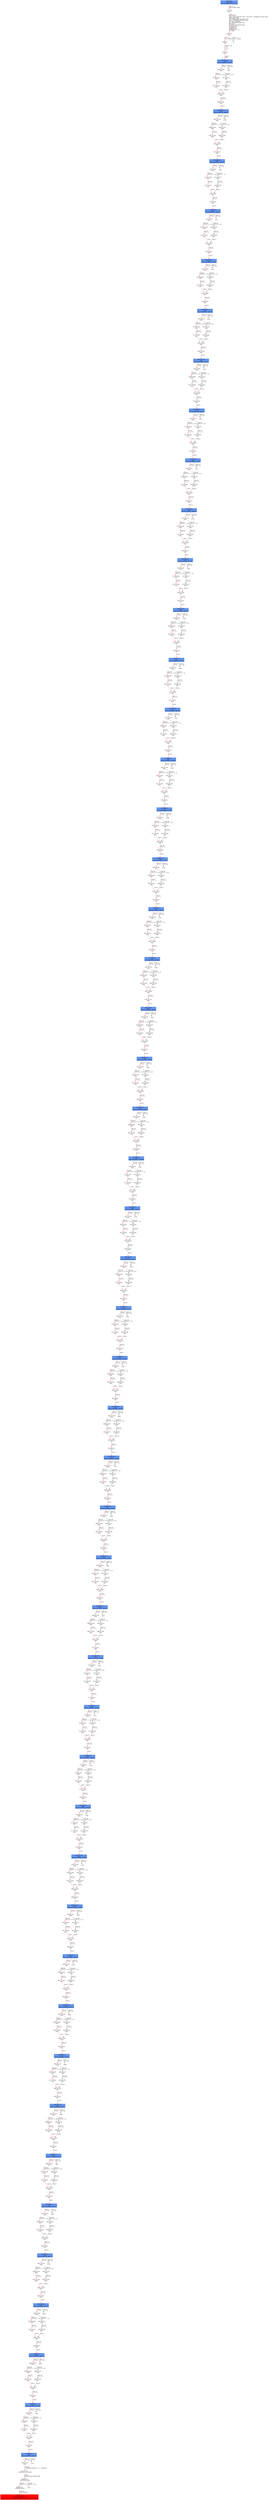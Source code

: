 digraph ARG {
node [style="filled" shape="box" color="white"]
0 [fillcolor="cornflowerblue" label="0 @ N20\nmain entry\nAbstractionState: ABS0: true\n" id="0"]
17 [label="17 @ N44\nmain\n" id="17"]
18 [label="18 @ N26\nmain\n" id="18"]
19 [label="19 @ N27\nmain\n" id="19"]
22 [label="22 @ N32\nmain\n" id="22"]
6064 [fillcolor="cornflowerblue" label="6064 @ N33\nmain\nAbstractionState: ABS625\n" id="6064"]
6065 [label="6065 @ N34\nmain\n" id="6065"]
6076 [label="6076 @ N38\nmain\n" id="6076"]
6077 [label="6077 @ N40\nmain\n" id="6077"]
6081 [label="6081 @ N36\nmain\n" id="6081"]
6082 [label="6082 @ N41\nmain\n" id="6082"]
6084 [fillcolor="cornflowerblue" label="6084 @ N33\nmain\nAbstractionState: ABS627\n" id="6084"]
6085 [label="6085 @ N34\nmain\n" id="6085"]
6096 [label="6096 @ N38\nmain\n" id="6096"]
6097 [label="6097 @ N40\nmain\n" id="6097"]
6101 [label="6101 @ N36\nmain\n" id="6101"]
6102 [label="6102 @ N41\nmain\n" id="6102"]
6104 [fillcolor="cornflowerblue" label="6104 @ N33\nmain\nAbstractionState: ABS629\n" id="6104"]
6105 [label="6105 @ N34\nmain\n" id="6105"]
6116 [label="6116 @ N38\nmain\n" id="6116"]
6117 [label="6117 @ N40\nmain\n" id="6117"]
6121 [label="6121 @ N36\nmain\n" id="6121"]
6122 [label="6122 @ N41\nmain\n" id="6122"]
6124 [fillcolor="cornflowerblue" label="6124 @ N33\nmain\nAbstractionState: ABS631\n" id="6124"]
6125 [label="6125 @ N34\nmain\n" id="6125"]
6136 [label="6136 @ N38\nmain\n" id="6136"]
6137 [label="6137 @ N40\nmain\n" id="6137"]
6141 [label="6141 @ N36\nmain\n" id="6141"]
6142 [label="6142 @ N41\nmain\n" id="6142"]
6144 [fillcolor="cornflowerblue" label="6144 @ N33\nmain\nAbstractionState: ABS633\n" id="6144"]
6145 [label="6145 @ N34\nmain\n" id="6145"]
6156 [label="6156 @ N38\nmain\n" id="6156"]
6157 [label="6157 @ N40\nmain\n" id="6157"]
6161 [label="6161 @ N36\nmain\n" id="6161"]
6162 [label="6162 @ N41\nmain\n" id="6162"]
6164 [fillcolor="cornflowerblue" label="6164 @ N33\nmain\nAbstractionState: ABS635\n" id="6164"]
6165 [label="6165 @ N34\nmain\n" id="6165"]
6176 [label="6176 @ N38\nmain\n" id="6176"]
6177 [label="6177 @ N40\nmain\n" id="6177"]
6181 [label="6181 @ N36\nmain\n" id="6181"]
6182 [label="6182 @ N41\nmain\n" id="6182"]
6184 [fillcolor="cornflowerblue" label="6184 @ N33\nmain\nAbstractionState: ABS637\n" id="6184"]
6185 [label="6185 @ N34\nmain\n" id="6185"]
6196 [label="6196 @ N38\nmain\n" id="6196"]
6197 [label="6197 @ N40\nmain\n" id="6197"]
6201 [label="6201 @ N36\nmain\n" id="6201"]
6202 [label="6202 @ N41\nmain\n" id="6202"]
6204 [fillcolor="cornflowerblue" label="6204 @ N33\nmain\nAbstractionState: ABS639\n" id="6204"]
6205 [label="6205 @ N34\nmain\n" id="6205"]
6216 [label="6216 @ N38\nmain\n" id="6216"]
6217 [label="6217 @ N40\nmain\n" id="6217"]
6221 [label="6221 @ N36\nmain\n" id="6221"]
6222 [label="6222 @ N41\nmain\n" id="6222"]
6224 [fillcolor="cornflowerblue" label="6224 @ N33\nmain\nAbstractionState: ABS641\n" id="6224"]
6225 [label="6225 @ N34\nmain\n" id="6225"]
6236 [label="6236 @ N38\nmain\n" id="6236"]
6237 [label="6237 @ N40\nmain\n" id="6237"]
6241 [label="6241 @ N36\nmain\n" id="6241"]
6242 [label="6242 @ N41\nmain\n" id="6242"]
6244 [fillcolor="cornflowerblue" label="6244 @ N33\nmain\nAbstractionState: ABS643\n" id="6244"]
6245 [label="6245 @ N34\nmain\n" id="6245"]
6256 [label="6256 @ N38\nmain\n" id="6256"]
6257 [label="6257 @ N40\nmain\n" id="6257"]
6261 [label="6261 @ N36\nmain\n" id="6261"]
6262 [label="6262 @ N41\nmain\n" id="6262"]
6264 [fillcolor="cornflowerblue" label="6264 @ N33\nmain\nAbstractionState: ABS645\n" id="6264"]
6265 [label="6265 @ N34\nmain\n" id="6265"]
6276 [label="6276 @ N38\nmain\n" id="6276"]
6277 [label="6277 @ N40\nmain\n" id="6277"]
6281 [label="6281 @ N36\nmain\n" id="6281"]
6282 [label="6282 @ N41\nmain\n" id="6282"]
6284 [fillcolor="cornflowerblue" label="6284 @ N33\nmain\nAbstractionState: ABS647\n" id="6284"]
6285 [label="6285 @ N34\nmain\n" id="6285"]
6296 [label="6296 @ N38\nmain\n" id="6296"]
6297 [label="6297 @ N40\nmain\n" id="6297"]
6301 [label="6301 @ N36\nmain\n" id="6301"]
6302 [label="6302 @ N41\nmain\n" id="6302"]
6304 [fillcolor="cornflowerblue" label="6304 @ N33\nmain\nAbstractionState: ABS649\n" id="6304"]
6305 [label="6305 @ N34\nmain\n" id="6305"]
6316 [label="6316 @ N38\nmain\n" id="6316"]
6317 [label="6317 @ N40\nmain\n" id="6317"]
6321 [label="6321 @ N36\nmain\n" id="6321"]
6322 [label="6322 @ N41\nmain\n" id="6322"]
6324 [fillcolor="cornflowerblue" label="6324 @ N33\nmain\nAbstractionState: ABS651\n" id="6324"]
6325 [label="6325 @ N34\nmain\n" id="6325"]
6336 [label="6336 @ N38\nmain\n" id="6336"]
6337 [label="6337 @ N40\nmain\n" id="6337"]
6341 [label="6341 @ N36\nmain\n" id="6341"]
6342 [label="6342 @ N41\nmain\n" id="6342"]
6344 [fillcolor="cornflowerblue" label="6344 @ N33\nmain\nAbstractionState: ABS653\n" id="6344"]
6345 [label="6345 @ N34\nmain\n" id="6345"]
6356 [label="6356 @ N38\nmain\n" id="6356"]
6357 [label="6357 @ N40\nmain\n" id="6357"]
6361 [label="6361 @ N36\nmain\n" id="6361"]
6362 [label="6362 @ N41\nmain\n" id="6362"]
6364 [fillcolor="cornflowerblue" label="6364 @ N33\nmain\nAbstractionState: ABS655\n" id="6364"]
6365 [label="6365 @ N34\nmain\n" id="6365"]
6376 [label="6376 @ N38\nmain\n" id="6376"]
6377 [label="6377 @ N40\nmain\n" id="6377"]
6381 [label="6381 @ N36\nmain\n" id="6381"]
6382 [label="6382 @ N41\nmain\n" id="6382"]
6384 [fillcolor="cornflowerblue" label="6384 @ N33\nmain\nAbstractionState: ABS657\n" id="6384"]
6385 [label="6385 @ N34\nmain\n" id="6385"]
6396 [label="6396 @ N38\nmain\n" id="6396"]
6397 [label="6397 @ N40\nmain\n" id="6397"]
6401 [label="6401 @ N36\nmain\n" id="6401"]
6402 [label="6402 @ N41\nmain\n" id="6402"]
6404 [fillcolor="cornflowerblue" label="6404 @ N33\nmain\nAbstractionState: ABS659\n" id="6404"]
6405 [label="6405 @ N34\nmain\n" id="6405"]
6416 [label="6416 @ N38\nmain\n" id="6416"]
6417 [label="6417 @ N40\nmain\n" id="6417"]
6421 [label="6421 @ N36\nmain\n" id="6421"]
6422 [label="6422 @ N41\nmain\n" id="6422"]
6424 [fillcolor="cornflowerblue" label="6424 @ N33\nmain\nAbstractionState: ABS661\n" id="6424"]
6425 [label="6425 @ N34\nmain\n" id="6425"]
6436 [label="6436 @ N38\nmain\n" id="6436"]
6437 [label="6437 @ N40\nmain\n" id="6437"]
6441 [label="6441 @ N36\nmain\n" id="6441"]
6442 [label="6442 @ N41\nmain\n" id="6442"]
6444 [fillcolor="cornflowerblue" label="6444 @ N33\nmain\nAbstractionState: ABS663\n" id="6444"]
6445 [label="6445 @ N34\nmain\n" id="6445"]
6456 [label="6456 @ N38\nmain\n" id="6456"]
6457 [label="6457 @ N40\nmain\n" id="6457"]
6461 [label="6461 @ N36\nmain\n" id="6461"]
6462 [label="6462 @ N41\nmain\n" id="6462"]
6464 [fillcolor="cornflowerblue" label="6464 @ N33\nmain\nAbstractionState: ABS665\n" id="6464"]
6465 [label="6465 @ N34\nmain\n" id="6465"]
6476 [label="6476 @ N38\nmain\n" id="6476"]
6477 [label="6477 @ N40\nmain\n" id="6477"]
6481 [label="6481 @ N36\nmain\n" id="6481"]
6482 [label="6482 @ N41\nmain\n" id="6482"]
6484 [fillcolor="cornflowerblue" label="6484 @ N33\nmain\nAbstractionState: ABS667\n" id="6484"]
6485 [label="6485 @ N34\nmain\n" id="6485"]
6496 [label="6496 @ N38\nmain\n" id="6496"]
6497 [label="6497 @ N40\nmain\n" id="6497"]
6501 [label="6501 @ N36\nmain\n" id="6501"]
6502 [label="6502 @ N41\nmain\n" id="6502"]
6504 [fillcolor="cornflowerblue" label="6504 @ N33\nmain\nAbstractionState: ABS669\n" id="6504"]
6505 [label="6505 @ N34\nmain\n" id="6505"]
6516 [label="6516 @ N38\nmain\n" id="6516"]
6517 [label="6517 @ N40\nmain\n" id="6517"]
6521 [label="6521 @ N36\nmain\n" id="6521"]
6522 [label="6522 @ N41\nmain\n" id="6522"]
6524 [fillcolor="cornflowerblue" label="6524 @ N33\nmain\nAbstractionState: ABS671\n" id="6524"]
6525 [label="6525 @ N34\nmain\n" id="6525"]
6536 [label="6536 @ N38\nmain\n" id="6536"]
6537 [label="6537 @ N40\nmain\n" id="6537"]
6541 [label="6541 @ N36\nmain\n" id="6541"]
6542 [label="6542 @ N41\nmain\n" id="6542"]
6544 [fillcolor="cornflowerblue" label="6544 @ N33\nmain\nAbstractionState: ABS673\n" id="6544"]
6545 [label="6545 @ N34\nmain\n" id="6545"]
6556 [label="6556 @ N38\nmain\n" id="6556"]
6557 [label="6557 @ N40\nmain\n" id="6557"]
6561 [label="6561 @ N36\nmain\n" id="6561"]
6562 [label="6562 @ N41\nmain\n" id="6562"]
6564 [fillcolor="cornflowerblue" label="6564 @ N33\nmain\nAbstractionState: ABS675\n" id="6564"]
6565 [label="6565 @ N34\nmain\n" id="6565"]
6576 [label="6576 @ N38\nmain\n" id="6576"]
6577 [label="6577 @ N40\nmain\n" id="6577"]
6581 [label="6581 @ N36\nmain\n" id="6581"]
6582 [label="6582 @ N41\nmain\n" id="6582"]
6584 [fillcolor="cornflowerblue" label="6584 @ N33\nmain\nAbstractionState: ABS677\n" id="6584"]
6585 [label="6585 @ N34\nmain\n" id="6585"]
6596 [label="6596 @ N38\nmain\n" id="6596"]
6597 [label="6597 @ N40\nmain\n" id="6597"]
6601 [label="6601 @ N36\nmain\n" id="6601"]
6602 [label="6602 @ N41\nmain\n" id="6602"]
6604 [fillcolor="cornflowerblue" label="6604 @ N33\nmain\nAbstractionState: ABS679\n" id="6604"]
6605 [label="6605 @ N34\nmain\n" id="6605"]
6616 [label="6616 @ N38\nmain\n" id="6616"]
6617 [label="6617 @ N40\nmain\n" id="6617"]
6621 [label="6621 @ N36\nmain\n" id="6621"]
6622 [label="6622 @ N41\nmain\n" id="6622"]
6624 [fillcolor="cornflowerblue" label="6624 @ N33\nmain\nAbstractionState: ABS681\n" id="6624"]
6625 [label="6625 @ N34\nmain\n" id="6625"]
6636 [label="6636 @ N38\nmain\n" id="6636"]
6637 [label="6637 @ N40\nmain\n" id="6637"]
6641 [label="6641 @ N36\nmain\n" id="6641"]
6642 [label="6642 @ N41\nmain\n" id="6642"]
6644 [fillcolor="cornflowerblue" label="6644 @ N33\nmain\nAbstractionState: ABS683\n" id="6644"]
6645 [label="6645 @ N34\nmain\n" id="6645"]
6656 [label="6656 @ N38\nmain\n" id="6656"]
6657 [label="6657 @ N40\nmain\n" id="6657"]
6661 [label="6661 @ N36\nmain\n" id="6661"]
6662 [label="6662 @ N41\nmain\n" id="6662"]
6664 [fillcolor="cornflowerblue" label="6664 @ N33\nmain\nAbstractionState: ABS685\n" id="6664"]
6665 [label="6665 @ N34\nmain\n" id="6665"]
6676 [label="6676 @ N38\nmain\n" id="6676"]
6677 [label="6677 @ N40\nmain\n" id="6677"]
6681 [label="6681 @ N36\nmain\n" id="6681"]
6682 [label="6682 @ N41\nmain\n" id="6682"]
6684 [fillcolor="cornflowerblue" label="6684 @ N33\nmain\nAbstractionState: ABS687\n" id="6684"]
6685 [label="6685 @ N34\nmain\n" id="6685"]
6696 [label="6696 @ N38\nmain\n" id="6696"]
6697 [label="6697 @ N40\nmain\n" id="6697"]
6701 [label="6701 @ N36\nmain\n" id="6701"]
6702 [label="6702 @ N41\nmain\n" id="6702"]
6704 [fillcolor="cornflowerblue" label="6704 @ N33\nmain\nAbstractionState: ABS689\n" id="6704"]
6705 [label="6705 @ N34\nmain\n" id="6705"]
6716 [label="6716 @ N38\nmain\n" id="6716"]
6717 [label="6717 @ N40\nmain\n" id="6717"]
6721 [label="6721 @ N36\nmain\n" id="6721"]
6722 [label="6722 @ N41\nmain\n" id="6722"]
6724 [fillcolor="cornflowerblue" label="6724 @ N33\nmain\nAbstractionState: ABS691\n" id="6724"]
6725 [label="6725 @ N34\nmain\n" id="6725"]
6736 [label="6736 @ N38\nmain\n" id="6736"]
6737 [label="6737 @ N40\nmain\n" id="6737"]
6741 [label="6741 @ N36\nmain\n" id="6741"]
6742 [label="6742 @ N41\nmain\n" id="6742"]
6744 [fillcolor="cornflowerblue" label="6744 @ N33\nmain\nAbstractionState: ABS693\n" id="6744"]
6745 [label="6745 @ N34\nmain\n" id="6745"]
6756 [label="6756 @ N38\nmain\n" id="6756"]
6757 [label="6757 @ N40\nmain\n" id="6757"]
6761 [label="6761 @ N36\nmain\n" id="6761"]
6762 [label="6762 @ N41\nmain\n" id="6762"]
6764 [fillcolor="cornflowerblue" label="6764 @ N33\nmain\nAbstractionState: ABS695\n" id="6764"]
6765 [label="6765 @ N34\nmain\n" id="6765"]
6776 [label="6776 @ N38\nmain\n" id="6776"]
6777 [label="6777 @ N40\nmain\n" id="6777"]
6781 [label="6781 @ N36\nmain\n" id="6781"]
6782 [label="6782 @ N41\nmain\n" id="6782"]
6784 [fillcolor="cornflowerblue" label="6784 @ N33\nmain\nAbstractionState: ABS697\n" id="6784"]
6785 [label="6785 @ N34\nmain\n" id="6785"]
6796 [label="6796 @ N38\nmain\n" id="6796"]
6797 [label="6797 @ N40\nmain\n" id="6797"]
6801 [label="6801 @ N36\nmain\n" id="6801"]
6802 [label="6802 @ N41\nmain\n" id="6802"]
6804 [fillcolor="cornflowerblue" label="6804 @ N33\nmain\nAbstractionState: ABS699\n" id="6804"]
6805 [label="6805 @ N34\nmain\n" id="6805"]
6816 [label="6816 @ N38\nmain\n" id="6816"]
6817 [label="6817 @ N40\nmain\n" id="6817"]
6821 [label="6821 @ N36\nmain\n" id="6821"]
6822 [label="6822 @ N41\nmain\n" id="6822"]
6824 [fillcolor="cornflowerblue" label="6824 @ N33\nmain\nAbstractionState: ABS701\n" id="6824"]
6825 [label="6825 @ N34\nmain\n" id="6825"]
6836 [label="6836 @ N38\nmain\n" id="6836"]
6837 [label="6837 @ N40\nmain\n" id="6837"]
6841 [label="6841 @ N36\nmain\n" id="6841"]
6842 [label="6842 @ N41\nmain\n" id="6842"]
6844 [fillcolor="cornflowerblue" label="6844 @ N33\nmain\nAbstractionState: ABS703\n" id="6844"]
6845 [label="6845 @ N34\nmain\n" id="6845"]
6856 [label="6856 @ N38\nmain\n" id="6856"]
6857 [label="6857 @ N40\nmain\n" id="6857"]
6861 [label="6861 @ N36\nmain\n" id="6861"]
6862 [label="6862 @ N41\nmain\n" id="6862"]
6864 [fillcolor="cornflowerblue" label="6864 @ N33\nmain\nAbstractionState: ABS705\n" id="6864"]
6865 [label="6865 @ N34\nmain\n" id="6865"]
6876 [label="6876 @ N38\nmain\n" id="6876"]
6877 [label="6877 @ N40\nmain\n" id="6877"]
6881 [label="6881 @ N36\nmain\n" id="6881"]
6882 [label="6882 @ N41\nmain\n" id="6882"]
6884 [fillcolor="cornflowerblue" label="6884 @ N33\nmain\nAbstractionState: ABS707\n" id="6884"]
6885 [label="6885 @ N34\nmain\n" id="6885"]
6896 [label="6896 @ N38\nmain\n" id="6896"]
6897 [label="6897 @ N40\nmain\n" id="6897"]
6901 [label="6901 @ N36\nmain\n" id="6901"]
6902 [label="6902 @ N41\nmain\n" id="6902"]
6904 [fillcolor="cornflowerblue" label="6904 @ N33\nmain\nAbstractionState: ABS709\n" id="6904"]
6905 [label="6905 @ N34\nmain\n" id="6905"]
6916 [label="6916 @ N38\nmain\n" id="6916"]
6917 [label="6917 @ N40\nmain\n" id="6917"]
6921 [label="6921 @ N36\nmain\n" id="6921"]
6922 [label="6922 @ N41\nmain\n" id="6922"]
6924 [fillcolor="cornflowerblue" label="6924 @ N33\nmain\nAbstractionState: ABS711\n" id="6924"]
6925 [label="6925 @ N34\nmain\n" id="6925"]
6936 [label="6936 @ N38\nmain\n" id="6936"]
6937 [label="6937 @ N40\nmain\n" id="6937"]
6941 [label="6941 @ N36\nmain\n" id="6941"]
6942 [label="6942 @ N41\nmain\n" id="6942"]
6944 [fillcolor="cornflowerblue" label="6944 @ N33\nmain\nAbstractionState: ABS713\n" id="6944"]
6945 [label="6945 @ N34\nmain\n" id="6945"]
6956 [label="6956 @ N38\nmain\n" id="6956"]
6957 [label="6957 @ N40\nmain\n" id="6957"]
6961 [label="6961 @ N36\nmain\n" id="6961"]
6962 [label="6962 @ N41\nmain\n" id="6962"]
6964 [fillcolor="cornflowerblue" label="6964 @ N33\nmain\nAbstractionState: ABS715\n" id="6964"]
6965 [label="6965 @ N34\nmain\n" id="6965"]
6976 [label="6976 @ N38\nmain\n" id="6976"]
6977 [label="6977 @ N40\nmain\n" id="6977"]
6981 [label="6981 @ N36\nmain\n" id="6981"]
6982 [label="6982 @ N41\nmain\n" id="6982"]
6984 [fillcolor="cornflowerblue" label="6984 @ N33\nmain\nAbstractionState: ABS717\n" id="6984"]
6985 [label="6985 @ N34\nmain\n" id="6985"]
6996 [label="6996 @ N38\nmain\n" id="6996"]
6997 [label="6997 @ N40\nmain\n" id="6997"]
7001 [label="7001 @ N36\nmain\n" id="7001"]
7002 [label="7002 @ N41\nmain\n" id="7002"]
7004 [fillcolor="cornflowerblue" label="7004 @ N33\nmain\nAbstractionState: ABS719\n" id="7004"]
7005 [label="7005 @ N34\nmain\n" id="7005"]
7016 [label="7016 @ N38\nmain\n" id="7016"]
7017 [label="7017 @ N40\nmain\n" id="7017"]
7021 [label="7021 @ N36\nmain\n" id="7021"]
7022 [label="7022 @ N41\nmain\n" id="7022"]
7024 [fillcolor="cornflowerblue" label="7024 @ N33\nmain\nAbstractionState: ABS721\n" id="7024"]
7026 [label="7026 @ N35\nmain\n" id="7026"]
7027 [label="7027 @ N11\n__VERIFIER_assert entry\n" id="7027"]
7028 [label="7028 @ N12\n__VERIFIER_assert\n" id="7028"]
7029 [label="7029 @ N14\n__VERIFIER_assert\n" id="7029"]
7032 [fillcolor="red" label="7032 @ N15\n__VERIFIER_assert\nAbstractionState: ABS722\n AutomatonState: ErrorLabelAutomaton: _predefinedState_ERROR\n" id="7032"]
7015 [label="7015 @ N37\nmain\n" id="7015"]
7019 [label="7019 @ N39\nmain\n" id="7019"]
6995 [label="6995 @ N37\nmain\n" id="6995"]
6999 [label="6999 @ N39\nmain\n" id="6999"]
6975 [label="6975 @ N37\nmain\n" id="6975"]
6979 [label="6979 @ N39\nmain\n" id="6979"]
6955 [label="6955 @ N37\nmain\n" id="6955"]
6959 [label="6959 @ N39\nmain\n" id="6959"]
6935 [label="6935 @ N37\nmain\n" id="6935"]
6939 [label="6939 @ N39\nmain\n" id="6939"]
6915 [label="6915 @ N37\nmain\n" id="6915"]
6919 [label="6919 @ N39\nmain\n" id="6919"]
6895 [label="6895 @ N37\nmain\n" id="6895"]
6899 [label="6899 @ N39\nmain\n" id="6899"]
6875 [label="6875 @ N37\nmain\n" id="6875"]
6879 [label="6879 @ N39\nmain\n" id="6879"]
6855 [label="6855 @ N37\nmain\n" id="6855"]
6859 [label="6859 @ N39\nmain\n" id="6859"]
6835 [label="6835 @ N37\nmain\n" id="6835"]
6839 [label="6839 @ N39\nmain\n" id="6839"]
6815 [label="6815 @ N37\nmain\n" id="6815"]
6819 [label="6819 @ N39\nmain\n" id="6819"]
6795 [label="6795 @ N37\nmain\n" id="6795"]
6799 [label="6799 @ N39\nmain\n" id="6799"]
6775 [label="6775 @ N37\nmain\n" id="6775"]
6779 [label="6779 @ N39\nmain\n" id="6779"]
6755 [label="6755 @ N37\nmain\n" id="6755"]
6759 [label="6759 @ N39\nmain\n" id="6759"]
6735 [label="6735 @ N37\nmain\n" id="6735"]
6739 [label="6739 @ N39\nmain\n" id="6739"]
6715 [label="6715 @ N37\nmain\n" id="6715"]
6719 [label="6719 @ N39\nmain\n" id="6719"]
6695 [label="6695 @ N37\nmain\n" id="6695"]
6699 [label="6699 @ N39\nmain\n" id="6699"]
6675 [label="6675 @ N37\nmain\n" id="6675"]
6679 [label="6679 @ N39\nmain\n" id="6679"]
6655 [label="6655 @ N37\nmain\n" id="6655"]
6659 [label="6659 @ N39\nmain\n" id="6659"]
6635 [label="6635 @ N37\nmain\n" id="6635"]
6639 [label="6639 @ N39\nmain\n" id="6639"]
6615 [label="6615 @ N37\nmain\n" id="6615"]
6619 [label="6619 @ N39\nmain\n" id="6619"]
6595 [label="6595 @ N37\nmain\n" id="6595"]
6599 [label="6599 @ N39\nmain\n" id="6599"]
6575 [label="6575 @ N37\nmain\n" id="6575"]
6579 [label="6579 @ N39\nmain\n" id="6579"]
6555 [label="6555 @ N37\nmain\n" id="6555"]
6559 [label="6559 @ N39\nmain\n" id="6559"]
6535 [label="6535 @ N37\nmain\n" id="6535"]
6539 [label="6539 @ N39\nmain\n" id="6539"]
6515 [label="6515 @ N37\nmain\n" id="6515"]
6519 [label="6519 @ N39\nmain\n" id="6519"]
6495 [label="6495 @ N37\nmain\n" id="6495"]
6499 [label="6499 @ N39\nmain\n" id="6499"]
6475 [label="6475 @ N37\nmain\n" id="6475"]
6479 [label="6479 @ N39\nmain\n" id="6479"]
6455 [label="6455 @ N37\nmain\n" id="6455"]
6459 [label="6459 @ N39\nmain\n" id="6459"]
6435 [label="6435 @ N37\nmain\n" id="6435"]
6439 [label="6439 @ N39\nmain\n" id="6439"]
6415 [label="6415 @ N37\nmain\n" id="6415"]
6419 [label="6419 @ N39\nmain\n" id="6419"]
6395 [label="6395 @ N37\nmain\n" id="6395"]
6399 [label="6399 @ N39\nmain\n" id="6399"]
6375 [label="6375 @ N37\nmain\n" id="6375"]
6379 [label="6379 @ N39\nmain\n" id="6379"]
6355 [label="6355 @ N37\nmain\n" id="6355"]
6359 [label="6359 @ N39\nmain\n" id="6359"]
6335 [label="6335 @ N37\nmain\n" id="6335"]
6339 [label="6339 @ N39\nmain\n" id="6339"]
6315 [label="6315 @ N37\nmain\n" id="6315"]
6319 [label="6319 @ N39\nmain\n" id="6319"]
6295 [label="6295 @ N37\nmain\n" id="6295"]
6299 [label="6299 @ N39\nmain\n" id="6299"]
6275 [label="6275 @ N37\nmain\n" id="6275"]
6279 [label="6279 @ N39\nmain\n" id="6279"]
6255 [label="6255 @ N37\nmain\n" id="6255"]
6259 [label="6259 @ N39\nmain\n" id="6259"]
6235 [label="6235 @ N37\nmain\n" id="6235"]
6239 [label="6239 @ N39\nmain\n" id="6239"]
6215 [label="6215 @ N37\nmain\n" id="6215"]
6219 [label="6219 @ N39\nmain\n" id="6219"]
6195 [label="6195 @ N37\nmain\n" id="6195"]
6199 [label="6199 @ N39\nmain\n" id="6199"]
6175 [label="6175 @ N37\nmain\n" id="6175"]
6179 [label="6179 @ N39\nmain\n" id="6179"]
6155 [label="6155 @ N37\nmain\n" id="6155"]
6159 [label="6159 @ N39\nmain\n" id="6159"]
6135 [label="6135 @ N37\nmain\n" id="6135"]
6139 [label="6139 @ N39\nmain\n" id="6139"]
6115 [label="6115 @ N37\nmain\n" id="6115"]
6119 [label="6119 @ N39\nmain\n" id="6119"]
6095 [label="6095 @ N37\nmain\n" id="6095"]
6099 [label="6099 @ N39\nmain\n" id="6099"]
6075 [label="6075 @ N37\nmain\n" id="6075"]
6079 [label="6079 @ N39\nmain\n" id="6079"]
0 -> 17 [color="red" label="Line 0: \lINIT GLOBAL VARS\l" id="0 -> 17"]
17 -> 18 [color="red" label="Lines 7 - 31: \lvoid abort();\lvoid __assert_fail(const char *, const char *, unsigned int, const char *);\lvoid reach_error();\lvoid assume_abort_if_not(int cond);\lvoid __VERIFIER_assert(int cond);\lint SIZE = 2000000;\lint __VERIFIER_nondet_int();\lint main();\lFunction start dummy edge\lunsigned int n;\lunsigned int i;\lunsigned int j;\lunsigned int l = 0;\ln = SIZE;\l" id="17 -> 18"]
18 -> 19 [color="red" label="Line 32: \l[n <= SIZE]\l" id="18 -> 19"]
18 -> 20 [label="Line 32: \l[!(n <= SIZE)]\l" id="18 -> 20"]
19 -> 22 [color="red" label="Lines 34 - 36: \li = 0;\lj = 0;\ll = 0;\l" id="19 -> 22"]
22 -> 6064 [color="red" label="Line 37: \lwhile\l" id="22 -> 6064"]
6064 -> 6065 [color="red" label="Line 37: \l[l < n]\l" id="6064 -> 6065"]
6064 -> 6066 [label="Line 37: \l[!(l < n)]\l" id="6064 -> 6066"]
6065 -> 6075 [label="Line 39: \l[(l % 2) == 0]\l" id="6065 -> 6075"]
6065 -> 6076 [color="red" label="Line 39: \l[!((l % 2) == 0)]\l" id="6065 -> 6076"]
6076 -> 6077 [color="red" label="Line 42: \lj = j + 1;\l" id="6076 -> 6077"]
6077 -> 6081 [color="red" label="Line 0: \l\l" id="6077 -> 6081"]
6081 -> 6082 [color="red" label="Line 43: \ll = l + 1;\l" id="6081 -> 6082"]
6082 -> 6084 [color="red" label="Line 0: \l\l" id="6082 -> 6084"]
6084 -> 6085 [color="red" label="Line 37: \l[l < n]\l" id="6084 -> 6085"]
6084 -> 6086 [label="Line 37: \l[!(l < n)]\l" id="6084 -> 6086"]
6085 -> 6095 [label="Line 39: \l[(l % 2) == 0]\l" id="6085 -> 6095"]
6085 -> 6096 [color="red" label="Line 39: \l[!((l % 2) == 0)]\l" id="6085 -> 6096"]
6096 -> 6097 [color="red" label="Line 42: \lj = j + 1;\l" id="6096 -> 6097"]
6097 -> 6101 [color="red" label="Line 0: \l\l" id="6097 -> 6101"]
6101 -> 6102 [color="red" label="Line 43: \ll = l + 1;\l" id="6101 -> 6102"]
6102 -> 6104 [color="red" label="Line 0: \l\l" id="6102 -> 6104"]
6104 -> 6105 [color="red" label="Line 37: \l[l < n]\l" id="6104 -> 6105"]
6104 -> 6106 [label="Line 37: \l[!(l < n)]\l" id="6104 -> 6106"]
6105 -> 6115 [label="Line 39: \l[(l % 2) == 0]\l" id="6105 -> 6115"]
6105 -> 6116 [color="red" label="Line 39: \l[!((l % 2) == 0)]\l" id="6105 -> 6116"]
6116 -> 6117 [color="red" label="Line 42: \lj = j + 1;\l" id="6116 -> 6117"]
6117 -> 6121 [color="red" label="Line 0: \l\l" id="6117 -> 6121"]
6121 -> 6122 [color="red" label="Line 43: \ll = l + 1;\l" id="6121 -> 6122"]
6122 -> 6124 [color="red" label="Line 0: \l\l" id="6122 -> 6124"]
6124 -> 6125 [color="red" label="Line 37: \l[l < n]\l" id="6124 -> 6125"]
6124 -> 6126 [label="Line 37: \l[!(l < n)]\l" id="6124 -> 6126"]
6125 -> 6135 [label="Line 39: \l[(l % 2) == 0]\l" id="6125 -> 6135"]
6125 -> 6136 [color="red" label="Line 39: \l[!((l % 2) == 0)]\l" id="6125 -> 6136"]
6136 -> 6137 [color="red" label="Line 42: \lj = j + 1;\l" id="6136 -> 6137"]
6137 -> 6141 [color="red" label="Line 0: \l\l" id="6137 -> 6141"]
6141 -> 6142 [color="red" label="Line 43: \ll = l + 1;\l" id="6141 -> 6142"]
6142 -> 6144 [color="red" label="Line 0: \l\l" id="6142 -> 6144"]
6144 -> 6145 [color="red" label="Line 37: \l[l < n]\l" id="6144 -> 6145"]
6144 -> 6146 [label="Line 37: \l[!(l < n)]\l" id="6144 -> 6146"]
6145 -> 6155 [label="Line 39: \l[(l % 2) == 0]\l" id="6145 -> 6155"]
6145 -> 6156 [color="red" label="Line 39: \l[!((l % 2) == 0)]\l" id="6145 -> 6156"]
6156 -> 6157 [color="red" label="Line 42: \lj = j + 1;\l" id="6156 -> 6157"]
6157 -> 6161 [color="red" label="Line 0: \l\l" id="6157 -> 6161"]
6161 -> 6162 [color="red" label="Line 43: \ll = l + 1;\l" id="6161 -> 6162"]
6162 -> 6164 [color="red" label="Line 0: \l\l" id="6162 -> 6164"]
6164 -> 6165 [color="red" label="Line 37: \l[l < n]\l" id="6164 -> 6165"]
6164 -> 6166 [label="Line 37: \l[!(l < n)]\l" id="6164 -> 6166"]
6165 -> 6175 [label="Line 39: \l[(l % 2) == 0]\l" id="6165 -> 6175"]
6165 -> 6176 [color="red" label="Line 39: \l[!((l % 2) == 0)]\l" id="6165 -> 6176"]
6176 -> 6177 [color="red" label="Line 42: \lj = j + 1;\l" id="6176 -> 6177"]
6177 -> 6181 [color="red" label="Line 0: \l\l" id="6177 -> 6181"]
6181 -> 6182 [color="red" label="Line 43: \ll = l + 1;\l" id="6181 -> 6182"]
6182 -> 6184 [color="red" label="Line 0: \l\l" id="6182 -> 6184"]
6184 -> 6185 [color="red" label="Line 37: \l[l < n]\l" id="6184 -> 6185"]
6184 -> 6186 [label="Line 37: \l[!(l < n)]\l" id="6184 -> 6186"]
6185 -> 6195 [label="Line 39: \l[(l % 2) == 0]\l" id="6185 -> 6195"]
6185 -> 6196 [color="red" label="Line 39: \l[!((l % 2) == 0)]\l" id="6185 -> 6196"]
6196 -> 6197 [color="red" label="Line 42: \lj = j + 1;\l" id="6196 -> 6197"]
6197 -> 6201 [color="red" label="Line 0: \l\l" id="6197 -> 6201"]
6201 -> 6202 [color="red" label="Line 43: \ll = l + 1;\l" id="6201 -> 6202"]
6202 -> 6204 [color="red" label="Line 0: \l\l" id="6202 -> 6204"]
6204 -> 6205 [color="red" label="Line 37: \l[l < n]\l" id="6204 -> 6205"]
6204 -> 6206 [label="Line 37: \l[!(l < n)]\l" id="6204 -> 6206"]
6205 -> 6215 [label="Line 39: \l[(l % 2) == 0]\l" id="6205 -> 6215"]
6205 -> 6216 [color="red" label="Line 39: \l[!((l % 2) == 0)]\l" id="6205 -> 6216"]
6216 -> 6217 [color="red" label="Line 42: \lj = j + 1;\l" id="6216 -> 6217"]
6217 -> 6221 [color="red" label="Line 0: \l\l" id="6217 -> 6221"]
6221 -> 6222 [color="red" label="Line 43: \ll = l + 1;\l" id="6221 -> 6222"]
6222 -> 6224 [color="red" label="Line 0: \l\l" id="6222 -> 6224"]
6224 -> 6225 [color="red" label="Line 37: \l[l < n]\l" id="6224 -> 6225"]
6224 -> 6226 [label="Line 37: \l[!(l < n)]\l" id="6224 -> 6226"]
6225 -> 6235 [label="Line 39: \l[(l % 2) == 0]\l" id="6225 -> 6235"]
6225 -> 6236 [color="red" label="Line 39: \l[!((l % 2) == 0)]\l" id="6225 -> 6236"]
6236 -> 6237 [color="red" label="Line 42: \lj = j + 1;\l" id="6236 -> 6237"]
6237 -> 6241 [color="red" label="Line 0: \l\l" id="6237 -> 6241"]
6241 -> 6242 [color="red" label="Line 43: \ll = l + 1;\l" id="6241 -> 6242"]
6242 -> 6244 [color="red" label="Line 0: \l\l" id="6242 -> 6244"]
6244 -> 6245 [color="red" label="Line 37: \l[l < n]\l" id="6244 -> 6245"]
6244 -> 6246 [label="Line 37: \l[!(l < n)]\l" id="6244 -> 6246"]
6245 -> 6255 [label="Line 39: \l[(l % 2) == 0]\l" id="6245 -> 6255"]
6245 -> 6256 [color="red" label="Line 39: \l[!((l % 2) == 0)]\l" id="6245 -> 6256"]
6256 -> 6257 [color="red" label="Line 42: \lj = j + 1;\l" id="6256 -> 6257"]
6257 -> 6261 [color="red" label="Line 0: \l\l" id="6257 -> 6261"]
6261 -> 6262 [color="red" label="Line 43: \ll = l + 1;\l" id="6261 -> 6262"]
6262 -> 6264 [color="red" label="Line 0: \l\l" id="6262 -> 6264"]
6264 -> 6265 [color="red" label="Line 37: \l[l < n]\l" id="6264 -> 6265"]
6264 -> 6266 [label="Line 37: \l[!(l < n)]\l" id="6264 -> 6266"]
6265 -> 6275 [label="Line 39: \l[(l % 2) == 0]\l" id="6265 -> 6275"]
6265 -> 6276 [color="red" label="Line 39: \l[!((l % 2) == 0)]\l" id="6265 -> 6276"]
6276 -> 6277 [color="red" label="Line 42: \lj = j + 1;\l" id="6276 -> 6277"]
6277 -> 6281 [color="red" label="Line 0: \l\l" id="6277 -> 6281"]
6281 -> 6282 [color="red" label="Line 43: \ll = l + 1;\l" id="6281 -> 6282"]
6282 -> 6284 [color="red" label="Line 0: \l\l" id="6282 -> 6284"]
6284 -> 6285 [color="red" label="Line 37: \l[l < n]\l" id="6284 -> 6285"]
6284 -> 6286 [label="Line 37: \l[!(l < n)]\l" id="6284 -> 6286"]
6285 -> 6295 [label="Line 39: \l[(l % 2) == 0]\l" id="6285 -> 6295"]
6285 -> 6296 [color="red" label="Line 39: \l[!((l % 2) == 0)]\l" id="6285 -> 6296"]
6296 -> 6297 [color="red" label="Line 42: \lj = j + 1;\l" id="6296 -> 6297"]
6297 -> 6301 [color="red" label="Line 0: \l\l" id="6297 -> 6301"]
6301 -> 6302 [color="red" label="Line 43: \ll = l + 1;\l" id="6301 -> 6302"]
6302 -> 6304 [color="red" label="Line 0: \l\l" id="6302 -> 6304"]
6304 -> 6305 [color="red" label="Line 37: \l[l < n]\l" id="6304 -> 6305"]
6304 -> 6306 [label="Line 37: \l[!(l < n)]\l" id="6304 -> 6306"]
6305 -> 6315 [label="Line 39: \l[(l % 2) == 0]\l" id="6305 -> 6315"]
6305 -> 6316 [color="red" label="Line 39: \l[!((l % 2) == 0)]\l" id="6305 -> 6316"]
6316 -> 6317 [color="red" label="Line 42: \lj = j + 1;\l" id="6316 -> 6317"]
6317 -> 6321 [color="red" label="Line 0: \l\l" id="6317 -> 6321"]
6321 -> 6322 [color="red" label="Line 43: \ll = l + 1;\l" id="6321 -> 6322"]
6322 -> 6324 [color="red" label="Line 0: \l\l" id="6322 -> 6324"]
6324 -> 6325 [color="red" label="Line 37: \l[l < n]\l" id="6324 -> 6325"]
6324 -> 6326 [label="Line 37: \l[!(l < n)]\l" id="6324 -> 6326"]
6325 -> 6335 [label="Line 39: \l[(l % 2) == 0]\l" id="6325 -> 6335"]
6325 -> 6336 [color="red" label="Line 39: \l[!((l % 2) == 0)]\l" id="6325 -> 6336"]
6336 -> 6337 [color="red" label="Line 42: \lj = j + 1;\l" id="6336 -> 6337"]
6337 -> 6341 [color="red" label="Line 0: \l\l" id="6337 -> 6341"]
6341 -> 6342 [color="red" label="Line 43: \ll = l + 1;\l" id="6341 -> 6342"]
6342 -> 6344 [color="red" label="Line 0: \l\l" id="6342 -> 6344"]
6344 -> 6345 [color="red" label="Line 37: \l[l < n]\l" id="6344 -> 6345"]
6344 -> 6346 [label="Line 37: \l[!(l < n)]\l" id="6344 -> 6346"]
6345 -> 6355 [label="Line 39: \l[(l % 2) == 0]\l" id="6345 -> 6355"]
6345 -> 6356 [color="red" label="Line 39: \l[!((l % 2) == 0)]\l" id="6345 -> 6356"]
6356 -> 6357 [color="red" label="Line 42: \lj = j + 1;\l" id="6356 -> 6357"]
6357 -> 6361 [color="red" label="Line 0: \l\l" id="6357 -> 6361"]
6361 -> 6362 [color="red" label="Line 43: \ll = l + 1;\l" id="6361 -> 6362"]
6362 -> 6364 [color="red" label="Line 0: \l\l" id="6362 -> 6364"]
6364 -> 6365 [color="red" label="Line 37: \l[l < n]\l" id="6364 -> 6365"]
6364 -> 6366 [label="Line 37: \l[!(l < n)]\l" id="6364 -> 6366"]
6365 -> 6375 [label="Line 39: \l[(l % 2) == 0]\l" id="6365 -> 6375"]
6365 -> 6376 [color="red" label="Line 39: \l[!((l % 2) == 0)]\l" id="6365 -> 6376"]
6376 -> 6377 [color="red" label="Line 42: \lj = j + 1;\l" id="6376 -> 6377"]
6377 -> 6381 [color="red" label="Line 0: \l\l" id="6377 -> 6381"]
6381 -> 6382 [color="red" label="Line 43: \ll = l + 1;\l" id="6381 -> 6382"]
6382 -> 6384 [color="red" label="Line 0: \l\l" id="6382 -> 6384"]
6384 -> 6385 [color="red" label="Line 37: \l[l < n]\l" id="6384 -> 6385"]
6384 -> 6386 [label="Line 37: \l[!(l < n)]\l" id="6384 -> 6386"]
6385 -> 6395 [label="Line 39: \l[(l % 2) == 0]\l" id="6385 -> 6395"]
6385 -> 6396 [color="red" label="Line 39: \l[!((l % 2) == 0)]\l" id="6385 -> 6396"]
6396 -> 6397 [color="red" label="Line 42: \lj = j + 1;\l" id="6396 -> 6397"]
6397 -> 6401 [color="red" label="Line 0: \l\l" id="6397 -> 6401"]
6401 -> 6402 [color="red" label="Line 43: \ll = l + 1;\l" id="6401 -> 6402"]
6402 -> 6404 [color="red" label="Line 0: \l\l" id="6402 -> 6404"]
6404 -> 6405 [color="red" label="Line 37: \l[l < n]\l" id="6404 -> 6405"]
6404 -> 6406 [label="Line 37: \l[!(l < n)]\l" id="6404 -> 6406"]
6405 -> 6415 [label="Line 39: \l[(l % 2) == 0]\l" id="6405 -> 6415"]
6405 -> 6416 [color="red" label="Line 39: \l[!((l % 2) == 0)]\l" id="6405 -> 6416"]
6416 -> 6417 [color="red" label="Line 42: \lj = j + 1;\l" id="6416 -> 6417"]
6417 -> 6421 [color="red" label="Line 0: \l\l" id="6417 -> 6421"]
6421 -> 6422 [color="red" label="Line 43: \ll = l + 1;\l" id="6421 -> 6422"]
6422 -> 6424 [color="red" label="Line 0: \l\l" id="6422 -> 6424"]
6424 -> 6425 [color="red" label="Line 37: \l[l < n]\l" id="6424 -> 6425"]
6424 -> 6426 [label="Line 37: \l[!(l < n)]\l" id="6424 -> 6426"]
6425 -> 6435 [label="Line 39: \l[(l % 2) == 0]\l" id="6425 -> 6435"]
6425 -> 6436 [color="red" label="Line 39: \l[!((l % 2) == 0)]\l" id="6425 -> 6436"]
6436 -> 6437 [color="red" label="Line 42: \lj = j + 1;\l" id="6436 -> 6437"]
6437 -> 6441 [color="red" label="Line 0: \l\l" id="6437 -> 6441"]
6441 -> 6442 [color="red" label="Line 43: \ll = l + 1;\l" id="6441 -> 6442"]
6442 -> 6444 [color="red" label="Line 0: \l\l" id="6442 -> 6444"]
6444 -> 6445 [color="red" label="Line 37: \l[l < n]\l" id="6444 -> 6445"]
6444 -> 6446 [label="Line 37: \l[!(l < n)]\l" id="6444 -> 6446"]
6445 -> 6455 [label="Line 39: \l[(l % 2) == 0]\l" id="6445 -> 6455"]
6445 -> 6456 [color="red" label="Line 39: \l[!((l % 2) == 0)]\l" id="6445 -> 6456"]
6456 -> 6457 [color="red" label="Line 42: \lj = j + 1;\l" id="6456 -> 6457"]
6457 -> 6461 [color="red" label="Line 0: \l\l" id="6457 -> 6461"]
6461 -> 6462 [color="red" label="Line 43: \ll = l + 1;\l" id="6461 -> 6462"]
6462 -> 6464 [color="red" label="Line 0: \l\l" id="6462 -> 6464"]
6464 -> 6465 [color="red" label="Line 37: \l[l < n]\l" id="6464 -> 6465"]
6464 -> 6466 [label="Line 37: \l[!(l < n)]\l" id="6464 -> 6466"]
6465 -> 6475 [label="Line 39: \l[(l % 2) == 0]\l" id="6465 -> 6475"]
6465 -> 6476 [color="red" label="Line 39: \l[!((l % 2) == 0)]\l" id="6465 -> 6476"]
6476 -> 6477 [color="red" label="Line 42: \lj = j + 1;\l" id="6476 -> 6477"]
6477 -> 6481 [color="red" label="Line 0: \l\l" id="6477 -> 6481"]
6481 -> 6482 [color="red" label="Line 43: \ll = l + 1;\l" id="6481 -> 6482"]
6482 -> 6484 [color="red" label="Line 0: \l\l" id="6482 -> 6484"]
6484 -> 6485 [color="red" label="Line 37: \l[l < n]\l" id="6484 -> 6485"]
6484 -> 6486 [label="Line 37: \l[!(l < n)]\l" id="6484 -> 6486"]
6485 -> 6495 [label="Line 39: \l[(l % 2) == 0]\l" id="6485 -> 6495"]
6485 -> 6496 [color="red" label="Line 39: \l[!((l % 2) == 0)]\l" id="6485 -> 6496"]
6496 -> 6497 [color="red" label="Line 42: \lj = j + 1;\l" id="6496 -> 6497"]
6497 -> 6501 [color="red" label="Line 0: \l\l" id="6497 -> 6501"]
6501 -> 6502 [color="red" label="Line 43: \ll = l + 1;\l" id="6501 -> 6502"]
6502 -> 6504 [color="red" label="Line 0: \l\l" id="6502 -> 6504"]
6504 -> 6505 [color="red" label="Line 37: \l[l < n]\l" id="6504 -> 6505"]
6504 -> 6506 [label="Line 37: \l[!(l < n)]\l" id="6504 -> 6506"]
6505 -> 6515 [label="Line 39: \l[(l % 2) == 0]\l" id="6505 -> 6515"]
6505 -> 6516 [color="red" label="Line 39: \l[!((l % 2) == 0)]\l" id="6505 -> 6516"]
6516 -> 6517 [color="red" label="Line 42: \lj = j + 1;\l" id="6516 -> 6517"]
6517 -> 6521 [color="red" label="Line 0: \l\l" id="6517 -> 6521"]
6521 -> 6522 [color="red" label="Line 43: \ll = l + 1;\l" id="6521 -> 6522"]
6522 -> 6524 [color="red" label="Line 0: \l\l" id="6522 -> 6524"]
6524 -> 6525 [color="red" label="Line 37: \l[l < n]\l" id="6524 -> 6525"]
6524 -> 6526 [label="Line 37: \l[!(l < n)]\l" id="6524 -> 6526"]
6525 -> 6535 [label="Line 39: \l[(l % 2) == 0]\l" id="6525 -> 6535"]
6525 -> 6536 [color="red" label="Line 39: \l[!((l % 2) == 0)]\l" id="6525 -> 6536"]
6536 -> 6537 [color="red" label="Line 42: \lj = j + 1;\l" id="6536 -> 6537"]
6537 -> 6541 [color="red" label="Line 0: \l\l" id="6537 -> 6541"]
6541 -> 6542 [color="red" label="Line 43: \ll = l + 1;\l" id="6541 -> 6542"]
6542 -> 6544 [color="red" label="Line 0: \l\l" id="6542 -> 6544"]
6544 -> 6545 [color="red" label="Line 37: \l[l < n]\l" id="6544 -> 6545"]
6544 -> 6546 [label="Line 37: \l[!(l < n)]\l" id="6544 -> 6546"]
6545 -> 6555 [label="Line 39: \l[(l % 2) == 0]\l" id="6545 -> 6555"]
6545 -> 6556 [color="red" label="Line 39: \l[!((l % 2) == 0)]\l" id="6545 -> 6556"]
6556 -> 6557 [color="red" label="Line 42: \lj = j + 1;\l" id="6556 -> 6557"]
6557 -> 6561 [color="red" label="Line 0: \l\l" id="6557 -> 6561"]
6561 -> 6562 [color="red" label="Line 43: \ll = l + 1;\l" id="6561 -> 6562"]
6562 -> 6564 [color="red" label="Line 0: \l\l" id="6562 -> 6564"]
6564 -> 6565 [color="red" label="Line 37: \l[l < n]\l" id="6564 -> 6565"]
6564 -> 6566 [label="Line 37: \l[!(l < n)]\l" id="6564 -> 6566"]
6565 -> 6575 [label="Line 39: \l[(l % 2) == 0]\l" id="6565 -> 6575"]
6565 -> 6576 [color="red" label="Line 39: \l[!((l % 2) == 0)]\l" id="6565 -> 6576"]
6576 -> 6577 [color="red" label="Line 42: \lj = j + 1;\l" id="6576 -> 6577"]
6577 -> 6581 [color="red" label="Line 0: \l\l" id="6577 -> 6581"]
6581 -> 6582 [color="red" label="Line 43: \ll = l + 1;\l" id="6581 -> 6582"]
6582 -> 6584 [color="red" label="Line 0: \l\l" id="6582 -> 6584"]
6584 -> 6585 [color="red" label="Line 37: \l[l < n]\l" id="6584 -> 6585"]
6584 -> 6586 [label="Line 37: \l[!(l < n)]\l" id="6584 -> 6586"]
6585 -> 6595 [label="Line 39: \l[(l % 2) == 0]\l" id="6585 -> 6595"]
6585 -> 6596 [color="red" label="Line 39: \l[!((l % 2) == 0)]\l" id="6585 -> 6596"]
6596 -> 6597 [color="red" label="Line 42: \lj = j + 1;\l" id="6596 -> 6597"]
6597 -> 6601 [color="red" label="Line 0: \l\l" id="6597 -> 6601"]
6601 -> 6602 [color="red" label="Line 43: \ll = l + 1;\l" id="6601 -> 6602"]
6602 -> 6604 [color="red" label="Line 0: \l\l" id="6602 -> 6604"]
6604 -> 6605 [color="red" label="Line 37: \l[l < n]\l" id="6604 -> 6605"]
6604 -> 6606 [label="Line 37: \l[!(l < n)]\l" id="6604 -> 6606"]
6605 -> 6615 [label="Line 39: \l[(l % 2) == 0]\l" id="6605 -> 6615"]
6605 -> 6616 [color="red" label="Line 39: \l[!((l % 2) == 0)]\l" id="6605 -> 6616"]
6616 -> 6617 [color="red" label="Line 42: \lj = j + 1;\l" id="6616 -> 6617"]
6617 -> 6621 [color="red" label="Line 0: \l\l" id="6617 -> 6621"]
6621 -> 6622 [color="red" label="Line 43: \ll = l + 1;\l" id="6621 -> 6622"]
6622 -> 6624 [color="red" label="Line 0: \l\l" id="6622 -> 6624"]
6624 -> 6625 [color="red" label="Line 37: \l[l < n]\l" id="6624 -> 6625"]
6624 -> 6626 [label="Line 37: \l[!(l < n)]\l" id="6624 -> 6626"]
6625 -> 6635 [label="Line 39: \l[(l % 2) == 0]\l" id="6625 -> 6635"]
6625 -> 6636 [color="red" label="Line 39: \l[!((l % 2) == 0)]\l" id="6625 -> 6636"]
6636 -> 6637 [color="red" label="Line 42: \lj = j + 1;\l" id="6636 -> 6637"]
6637 -> 6641 [color="red" label="Line 0: \l\l" id="6637 -> 6641"]
6641 -> 6642 [color="red" label="Line 43: \ll = l + 1;\l" id="6641 -> 6642"]
6642 -> 6644 [color="red" label="Line 0: \l\l" id="6642 -> 6644"]
6644 -> 6645 [color="red" label="Line 37: \l[l < n]\l" id="6644 -> 6645"]
6644 -> 6646 [label="Line 37: \l[!(l < n)]\l" id="6644 -> 6646"]
6645 -> 6655 [label="Line 39: \l[(l % 2) == 0]\l" id="6645 -> 6655"]
6645 -> 6656 [color="red" label="Line 39: \l[!((l % 2) == 0)]\l" id="6645 -> 6656"]
6656 -> 6657 [color="red" label="Line 42: \lj = j + 1;\l" id="6656 -> 6657"]
6657 -> 6661 [color="red" label="Line 0: \l\l" id="6657 -> 6661"]
6661 -> 6662 [color="red" label="Line 43: \ll = l + 1;\l" id="6661 -> 6662"]
6662 -> 6664 [color="red" label="Line 0: \l\l" id="6662 -> 6664"]
6664 -> 6665 [color="red" label="Line 37: \l[l < n]\l" id="6664 -> 6665"]
6664 -> 6666 [label="Line 37: \l[!(l < n)]\l" id="6664 -> 6666"]
6665 -> 6675 [label="Line 39: \l[(l % 2) == 0]\l" id="6665 -> 6675"]
6665 -> 6676 [color="red" label="Line 39: \l[!((l % 2) == 0)]\l" id="6665 -> 6676"]
6676 -> 6677 [color="red" label="Line 42: \lj = j + 1;\l" id="6676 -> 6677"]
6677 -> 6681 [color="red" label="Line 0: \l\l" id="6677 -> 6681"]
6681 -> 6682 [color="red" label="Line 43: \ll = l + 1;\l" id="6681 -> 6682"]
6682 -> 6684 [color="red" label="Line 0: \l\l" id="6682 -> 6684"]
6684 -> 6685 [color="red" label="Line 37: \l[l < n]\l" id="6684 -> 6685"]
6684 -> 6686 [label="Line 37: \l[!(l < n)]\l" id="6684 -> 6686"]
6685 -> 6695 [label="Line 39: \l[(l % 2) == 0]\l" id="6685 -> 6695"]
6685 -> 6696 [color="red" label="Line 39: \l[!((l % 2) == 0)]\l" id="6685 -> 6696"]
6696 -> 6697 [color="red" label="Line 42: \lj = j + 1;\l" id="6696 -> 6697"]
6697 -> 6701 [color="red" label="Line 0: \l\l" id="6697 -> 6701"]
6701 -> 6702 [color="red" label="Line 43: \ll = l + 1;\l" id="6701 -> 6702"]
6702 -> 6704 [color="red" label="Line 0: \l\l" id="6702 -> 6704"]
6704 -> 6705 [color="red" label="Line 37: \l[l < n]\l" id="6704 -> 6705"]
6704 -> 6706 [label="Line 37: \l[!(l < n)]\l" id="6704 -> 6706"]
6705 -> 6715 [label="Line 39: \l[(l % 2) == 0]\l" id="6705 -> 6715"]
6705 -> 6716 [color="red" label="Line 39: \l[!((l % 2) == 0)]\l" id="6705 -> 6716"]
6716 -> 6717 [color="red" label="Line 42: \lj = j + 1;\l" id="6716 -> 6717"]
6717 -> 6721 [color="red" label="Line 0: \l\l" id="6717 -> 6721"]
6721 -> 6722 [color="red" label="Line 43: \ll = l + 1;\l" id="6721 -> 6722"]
6722 -> 6724 [color="red" label="Line 0: \l\l" id="6722 -> 6724"]
6724 -> 6725 [color="red" label="Line 37: \l[l < n]\l" id="6724 -> 6725"]
6724 -> 6726 [label="Line 37: \l[!(l < n)]\l" id="6724 -> 6726"]
6725 -> 6735 [label="Line 39: \l[(l % 2) == 0]\l" id="6725 -> 6735"]
6725 -> 6736 [color="red" label="Line 39: \l[!((l % 2) == 0)]\l" id="6725 -> 6736"]
6736 -> 6737 [color="red" label="Line 42: \lj = j + 1;\l" id="6736 -> 6737"]
6737 -> 6741 [color="red" label="Line 0: \l\l" id="6737 -> 6741"]
6741 -> 6742 [color="red" label="Line 43: \ll = l + 1;\l" id="6741 -> 6742"]
6742 -> 6744 [color="red" label="Line 0: \l\l" id="6742 -> 6744"]
6744 -> 6745 [color="red" label="Line 37: \l[l < n]\l" id="6744 -> 6745"]
6744 -> 6746 [label="Line 37: \l[!(l < n)]\l" id="6744 -> 6746"]
6745 -> 6755 [label="Line 39: \l[(l % 2) == 0]\l" id="6745 -> 6755"]
6745 -> 6756 [color="red" label="Line 39: \l[!((l % 2) == 0)]\l" id="6745 -> 6756"]
6756 -> 6757 [color="red" label="Line 42: \lj = j + 1;\l" id="6756 -> 6757"]
6757 -> 6761 [color="red" label="Line 0: \l\l" id="6757 -> 6761"]
6761 -> 6762 [color="red" label="Line 43: \ll = l + 1;\l" id="6761 -> 6762"]
6762 -> 6764 [color="red" label="Line 0: \l\l" id="6762 -> 6764"]
6764 -> 6765 [color="red" label="Line 37: \l[l < n]\l" id="6764 -> 6765"]
6764 -> 6766 [label="Line 37: \l[!(l < n)]\l" id="6764 -> 6766"]
6765 -> 6775 [label="Line 39: \l[(l % 2) == 0]\l" id="6765 -> 6775"]
6765 -> 6776 [color="red" label="Line 39: \l[!((l % 2) == 0)]\l" id="6765 -> 6776"]
6776 -> 6777 [color="red" label="Line 42: \lj = j + 1;\l" id="6776 -> 6777"]
6777 -> 6781 [color="red" label="Line 0: \l\l" id="6777 -> 6781"]
6781 -> 6782 [color="red" label="Line 43: \ll = l + 1;\l" id="6781 -> 6782"]
6782 -> 6784 [color="red" label="Line 0: \l\l" id="6782 -> 6784"]
6784 -> 6785 [color="red" label="Line 37: \l[l < n]\l" id="6784 -> 6785"]
6784 -> 6786 [label="Line 37: \l[!(l < n)]\l" id="6784 -> 6786"]
6785 -> 6795 [label="Line 39: \l[(l % 2) == 0]\l" id="6785 -> 6795"]
6785 -> 6796 [color="red" label="Line 39: \l[!((l % 2) == 0)]\l" id="6785 -> 6796"]
6796 -> 6797 [color="red" label="Line 42: \lj = j + 1;\l" id="6796 -> 6797"]
6797 -> 6801 [color="red" label="Line 0: \l\l" id="6797 -> 6801"]
6801 -> 6802 [color="red" label="Line 43: \ll = l + 1;\l" id="6801 -> 6802"]
6802 -> 6804 [color="red" label="Line 0: \l\l" id="6802 -> 6804"]
6804 -> 6805 [color="red" label="Line 37: \l[l < n]\l" id="6804 -> 6805"]
6804 -> 6806 [label="Line 37: \l[!(l < n)]\l" id="6804 -> 6806"]
6805 -> 6815 [label="Line 39: \l[(l % 2) == 0]\l" id="6805 -> 6815"]
6805 -> 6816 [color="red" label="Line 39: \l[!((l % 2) == 0)]\l" id="6805 -> 6816"]
6816 -> 6817 [color="red" label="Line 42: \lj = j + 1;\l" id="6816 -> 6817"]
6817 -> 6821 [color="red" label="Line 0: \l\l" id="6817 -> 6821"]
6821 -> 6822 [color="red" label="Line 43: \ll = l + 1;\l" id="6821 -> 6822"]
6822 -> 6824 [color="red" label="Line 0: \l\l" id="6822 -> 6824"]
6824 -> 6825 [color="red" label="Line 37: \l[l < n]\l" id="6824 -> 6825"]
6824 -> 6826 [label="Line 37: \l[!(l < n)]\l" id="6824 -> 6826"]
6825 -> 6835 [label="Line 39: \l[(l % 2) == 0]\l" id="6825 -> 6835"]
6825 -> 6836 [color="red" label="Line 39: \l[!((l % 2) == 0)]\l" id="6825 -> 6836"]
6836 -> 6837 [color="red" label="Line 42: \lj = j + 1;\l" id="6836 -> 6837"]
6837 -> 6841 [color="red" label="Line 0: \l\l" id="6837 -> 6841"]
6841 -> 6842 [color="red" label="Line 43: \ll = l + 1;\l" id="6841 -> 6842"]
6842 -> 6844 [color="red" label="Line 0: \l\l" id="6842 -> 6844"]
6844 -> 6845 [color="red" label="Line 37: \l[l < n]\l" id="6844 -> 6845"]
6844 -> 6846 [label="Line 37: \l[!(l < n)]\l" id="6844 -> 6846"]
6845 -> 6855 [label="Line 39: \l[(l % 2) == 0]\l" id="6845 -> 6855"]
6845 -> 6856 [color="red" label="Line 39: \l[!((l % 2) == 0)]\l" id="6845 -> 6856"]
6856 -> 6857 [color="red" label="Line 42: \lj = j + 1;\l" id="6856 -> 6857"]
6857 -> 6861 [color="red" label="Line 0: \l\l" id="6857 -> 6861"]
6861 -> 6862 [color="red" label="Line 43: \ll = l + 1;\l" id="6861 -> 6862"]
6862 -> 6864 [color="red" label="Line 0: \l\l" id="6862 -> 6864"]
6864 -> 6865 [color="red" label="Line 37: \l[l < n]\l" id="6864 -> 6865"]
6864 -> 6866 [label="Line 37: \l[!(l < n)]\l" id="6864 -> 6866"]
6865 -> 6875 [label="Line 39: \l[(l % 2) == 0]\l" id="6865 -> 6875"]
6865 -> 6876 [color="red" label="Line 39: \l[!((l % 2) == 0)]\l" id="6865 -> 6876"]
6876 -> 6877 [color="red" label="Line 42: \lj = j + 1;\l" id="6876 -> 6877"]
6877 -> 6881 [color="red" label="Line 0: \l\l" id="6877 -> 6881"]
6881 -> 6882 [color="red" label="Line 43: \ll = l + 1;\l" id="6881 -> 6882"]
6882 -> 6884 [color="red" label="Line 0: \l\l" id="6882 -> 6884"]
6884 -> 6885 [color="red" label="Line 37: \l[l < n]\l" id="6884 -> 6885"]
6884 -> 6886 [label="Line 37: \l[!(l < n)]\l" id="6884 -> 6886"]
6885 -> 6895 [label="Line 39: \l[(l % 2) == 0]\l" id="6885 -> 6895"]
6885 -> 6896 [color="red" label="Line 39: \l[!((l % 2) == 0)]\l" id="6885 -> 6896"]
6896 -> 6897 [color="red" label="Line 42: \lj = j + 1;\l" id="6896 -> 6897"]
6897 -> 6901 [color="red" label="Line 0: \l\l" id="6897 -> 6901"]
6901 -> 6902 [color="red" label="Line 43: \ll = l + 1;\l" id="6901 -> 6902"]
6902 -> 6904 [color="red" label="Line 0: \l\l" id="6902 -> 6904"]
6904 -> 6905 [color="red" label="Line 37: \l[l < n]\l" id="6904 -> 6905"]
6904 -> 6906 [label="Line 37: \l[!(l < n)]\l" id="6904 -> 6906"]
6905 -> 6915 [label="Line 39: \l[(l % 2) == 0]\l" id="6905 -> 6915"]
6905 -> 6916 [color="red" label="Line 39: \l[!((l % 2) == 0)]\l" id="6905 -> 6916"]
6916 -> 6917 [color="red" label="Line 42: \lj = j + 1;\l" id="6916 -> 6917"]
6917 -> 6921 [color="red" label="Line 0: \l\l" id="6917 -> 6921"]
6921 -> 6922 [color="red" label="Line 43: \ll = l + 1;\l" id="6921 -> 6922"]
6922 -> 6924 [color="red" label="Line 0: \l\l" id="6922 -> 6924"]
6924 -> 6925 [color="red" label="Line 37: \l[l < n]\l" id="6924 -> 6925"]
6924 -> 6926 [label="Line 37: \l[!(l < n)]\l" id="6924 -> 6926"]
6925 -> 6935 [label="Line 39: \l[(l % 2) == 0]\l" id="6925 -> 6935"]
6925 -> 6936 [color="red" label="Line 39: \l[!((l % 2) == 0)]\l" id="6925 -> 6936"]
6936 -> 6937 [color="red" label="Line 42: \lj = j + 1;\l" id="6936 -> 6937"]
6937 -> 6941 [color="red" label="Line 0: \l\l" id="6937 -> 6941"]
6941 -> 6942 [color="red" label="Line 43: \ll = l + 1;\l" id="6941 -> 6942"]
6942 -> 6944 [color="red" label="Line 0: \l\l" id="6942 -> 6944"]
6944 -> 6945 [color="red" label="Line 37: \l[l < n]\l" id="6944 -> 6945"]
6944 -> 6946 [label="Line 37: \l[!(l < n)]\l" id="6944 -> 6946"]
6945 -> 6955 [label="Line 39: \l[(l % 2) == 0]\l" id="6945 -> 6955"]
6945 -> 6956 [color="red" label="Line 39: \l[!((l % 2) == 0)]\l" id="6945 -> 6956"]
6956 -> 6957 [color="red" label="Line 42: \lj = j + 1;\l" id="6956 -> 6957"]
6957 -> 6961 [color="red" label="Line 0: \l\l" id="6957 -> 6961"]
6961 -> 6962 [color="red" label="Line 43: \ll = l + 1;\l" id="6961 -> 6962"]
6962 -> 6964 [color="red" label="Line 0: \l\l" id="6962 -> 6964"]
6964 -> 6965 [color="red" label="Line 37: \l[l < n]\l" id="6964 -> 6965"]
6964 -> 6966 [label="Line 37: \l[!(l < n)]\l" id="6964 -> 6966"]
6965 -> 6975 [label="Line 39: \l[(l % 2) == 0]\l" id="6965 -> 6975"]
6965 -> 6976 [color="red" label="Line 39: \l[!((l % 2) == 0)]\l" id="6965 -> 6976"]
6976 -> 6977 [color="red" label="Line 42: \lj = j + 1;\l" id="6976 -> 6977"]
6977 -> 6981 [color="red" label="Line 0: \l\l" id="6977 -> 6981"]
6981 -> 6982 [color="red" label="Line 43: \ll = l + 1;\l" id="6981 -> 6982"]
6982 -> 6984 [color="red" label="Line 0: \l\l" id="6982 -> 6984"]
6984 -> 6985 [color="red" label="Line 37: \l[l < n]\l" id="6984 -> 6985"]
6984 -> 6986 [label="Line 37: \l[!(l < n)]\l" id="6984 -> 6986"]
6985 -> 6995 [label="Line 39: \l[(l % 2) == 0]\l" id="6985 -> 6995"]
6985 -> 6996 [color="red" label="Line 39: \l[!((l % 2) == 0)]\l" id="6985 -> 6996"]
6996 -> 6997 [color="red" label="Line 42: \lj = j + 1;\l" id="6996 -> 6997"]
6997 -> 7001 [color="red" label="Line 0: \l\l" id="6997 -> 7001"]
7001 -> 7002 [color="red" label="Line 43: \ll = l + 1;\l" id="7001 -> 7002"]
7002 -> 7004 [color="red" label="Line 0: \l\l" id="7002 -> 7004"]
7004 -> 7005 [color="red" label="Line 37: \l[l < n]\l" id="7004 -> 7005"]
7004 -> 7006 [label="Line 37: \l[!(l < n)]\l" id="7004 -> 7006"]
7005 -> 7015 [label="Line 39: \l[(l % 2) == 0]\l" id="7005 -> 7015"]
7005 -> 7016 [color="red" label="Line 39: \l[!((l % 2) == 0)]\l" id="7005 -> 7016"]
7016 -> 7017 [color="red" label="Line 42: \lj = j + 1;\l" id="7016 -> 7017"]
7017 -> 7021 [color="red" label="Line 0: \l\l" id="7017 -> 7021"]
7021 -> 7022 [color="red" label="Line 43: \ll = l + 1;\l" id="7021 -> 7022"]
7022 -> 7024 [color="red" label="Line 0: \l\l" id="7022 -> 7024"]
7024 -> 7025 [label="Line 37: \l[l < n]\l" id="7024 -> 7025"]
7024 -> 7026 [color="red" label="Line 37: \l[!(l < n)]\l" id="7024 -> 7026"]
7026 -> 7027 [color="red" label="Line 45: \l__VERIFIER_assert((i + j) == 2000000)\l" id="7026 -> 7027"]
7027 -> 7028 [color="red" label="Line 0: \lFunction start dummy edge\l" id="7027 -> 7028"]
7028 -> 7029 [color="red" label="Line 19: \l[cond == 0]\l" id="7028 -> 7029"]
7028 -> 7030 [label="Line 19: \l[!(cond == 0)]\l" id="7028 -> 7030"]
7029 -> 7032 [color="red" label="Line 20: \lLabel: ERROR\l" id="7029 -> 7032"]
7015 -> 7019 [label="Line 40: \li = i + 1;\l" id="7015 -> 7019"]
7019 -> 7021 [label="Line 0: \l\l" id="7019 -> 7021"]
6995 -> 6999 [label="Line 40: \li = i + 1;\l" id="6995 -> 6999"]
6999 -> 7001 [label="Line 0: \l\l" id="6999 -> 7001"]
6975 -> 6979 [label="Line 40: \li = i + 1;\l" id="6975 -> 6979"]
6979 -> 6981 [label="Line 0: \l\l" id="6979 -> 6981"]
6955 -> 6959 [label="Line 40: \li = i + 1;\l" id="6955 -> 6959"]
6959 -> 6961 [label="Line 0: \l\l" id="6959 -> 6961"]
6935 -> 6939 [label="Line 40: \li = i + 1;\l" id="6935 -> 6939"]
6939 -> 6941 [label="Line 0: \l\l" id="6939 -> 6941"]
6915 -> 6919 [label="Line 40: \li = i + 1;\l" id="6915 -> 6919"]
6919 -> 6921 [label="Line 0: \l\l" id="6919 -> 6921"]
6895 -> 6899 [label="Line 40: \li = i + 1;\l" id="6895 -> 6899"]
6899 -> 6901 [label="Line 0: \l\l" id="6899 -> 6901"]
6875 -> 6879 [label="Line 40: \li = i + 1;\l" id="6875 -> 6879"]
6879 -> 6881 [label="Line 0: \l\l" id="6879 -> 6881"]
6855 -> 6859 [label="Line 40: \li = i + 1;\l" id="6855 -> 6859"]
6859 -> 6861 [label="Line 0: \l\l" id="6859 -> 6861"]
6835 -> 6839 [label="Line 40: \li = i + 1;\l" id="6835 -> 6839"]
6839 -> 6841 [label="Line 0: \l\l" id="6839 -> 6841"]
6815 -> 6819 [label="Line 40: \li = i + 1;\l" id="6815 -> 6819"]
6819 -> 6821 [label="Line 0: \l\l" id="6819 -> 6821"]
6795 -> 6799 [label="Line 40: \li = i + 1;\l" id="6795 -> 6799"]
6799 -> 6801 [label="Line 0: \l\l" id="6799 -> 6801"]
6775 -> 6779 [label="Line 40: \li = i + 1;\l" id="6775 -> 6779"]
6779 -> 6781 [label="Line 0: \l\l" id="6779 -> 6781"]
6755 -> 6759 [label="Line 40: \li = i + 1;\l" id="6755 -> 6759"]
6759 -> 6761 [label="Line 0: \l\l" id="6759 -> 6761"]
6735 -> 6739 [label="Line 40: \li = i + 1;\l" id="6735 -> 6739"]
6739 -> 6741 [label="Line 0: \l\l" id="6739 -> 6741"]
6715 -> 6719 [label="Line 40: \li = i + 1;\l" id="6715 -> 6719"]
6719 -> 6721 [label="Line 0: \l\l" id="6719 -> 6721"]
6695 -> 6699 [label="Line 40: \li = i + 1;\l" id="6695 -> 6699"]
6699 -> 6701 [label="Line 0: \l\l" id="6699 -> 6701"]
6675 -> 6679 [label="Line 40: \li = i + 1;\l" id="6675 -> 6679"]
6679 -> 6681 [label="Line 0: \l\l" id="6679 -> 6681"]
6655 -> 6659 [label="Line 40: \li = i + 1;\l" id="6655 -> 6659"]
6659 -> 6661 [label="Line 0: \l\l" id="6659 -> 6661"]
6635 -> 6639 [label="Line 40: \li = i + 1;\l" id="6635 -> 6639"]
6639 -> 6641 [label="Line 0: \l\l" id="6639 -> 6641"]
6615 -> 6619 [label="Line 40: \li = i + 1;\l" id="6615 -> 6619"]
6619 -> 6621 [label="Line 0: \l\l" id="6619 -> 6621"]
6595 -> 6599 [label="Line 40: \li = i + 1;\l" id="6595 -> 6599"]
6599 -> 6601 [label="Line 0: \l\l" id="6599 -> 6601"]
6575 -> 6579 [label="Line 40: \li = i + 1;\l" id="6575 -> 6579"]
6579 -> 6581 [label="Line 0: \l\l" id="6579 -> 6581"]
6555 -> 6559 [label="Line 40: \li = i + 1;\l" id="6555 -> 6559"]
6559 -> 6561 [label="Line 0: \l\l" id="6559 -> 6561"]
6535 -> 6539 [label="Line 40: \li = i + 1;\l" id="6535 -> 6539"]
6539 -> 6541 [label="Line 0: \l\l" id="6539 -> 6541"]
6515 -> 6519 [label="Line 40: \li = i + 1;\l" id="6515 -> 6519"]
6519 -> 6521 [label="Line 0: \l\l" id="6519 -> 6521"]
6495 -> 6499 [label="Line 40: \li = i + 1;\l" id="6495 -> 6499"]
6499 -> 6501 [label="Line 0: \l\l" id="6499 -> 6501"]
6475 -> 6479 [label="Line 40: \li = i + 1;\l" id="6475 -> 6479"]
6479 -> 6481 [label="Line 0: \l\l" id="6479 -> 6481"]
6455 -> 6459 [label="Line 40: \li = i + 1;\l" id="6455 -> 6459"]
6459 -> 6461 [label="Line 0: \l\l" id="6459 -> 6461"]
6435 -> 6439 [label="Line 40: \li = i + 1;\l" id="6435 -> 6439"]
6439 -> 6441 [label="Line 0: \l\l" id="6439 -> 6441"]
6415 -> 6419 [label="Line 40: \li = i + 1;\l" id="6415 -> 6419"]
6419 -> 6421 [label="Line 0: \l\l" id="6419 -> 6421"]
6395 -> 6399 [label="Line 40: \li = i + 1;\l" id="6395 -> 6399"]
6399 -> 6401 [label="Line 0: \l\l" id="6399 -> 6401"]
6375 -> 6379 [label="Line 40: \li = i + 1;\l" id="6375 -> 6379"]
6379 -> 6381 [label="Line 0: \l\l" id="6379 -> 6381"]
6355 -> 6359 [label="Line 40: \li = i + 1;\l" id="6355 -> 6359"]
6359 -> 6361 [label="Line 0: \l\l" id="6359 -> 6361"]
6335 -> 6339 [label="Line 40: \li = i + 1;\l" id="6335 -> 6339"]
6339 -> 6341 [label="Line 0: \l\l" id="6339 -> 6341"]
6315 -> 6319 [label="Line 40: \li = i + 1;\l" id="6315 -> 6319"]
6319 -> 6321 [label="Line 0: \l\l" id="6319 -> 6321"]
6295 -> 6299 [label="Line 40: \li = i + 1;\l" id="6295 -> 6299"]
6299 -> 6301 [label="Line 0: \l\l" id="6299 -> 6301"]
6275 -> 6279 [label="Line 40: \li = i + 1;\l" id="6275 -> 6279"]
6279 -> 6281 [label="Line 0: \l\l" id="6279 -> 6281"]
6255 -> 6259 [label="Line 40: \li = i + 1;\l" id="6255 -> 6259"]
6259 -> 6261 [label="Line 0: \l\l" id="6259 -> 6261"]
6235 -> 6239 [label="Line 40: \li = i + 1;\l" id="6235 -> 6239"]
6239 -> 6241 [label="Line 0: \l\l" id="6239 -> 6241"]
6215 -> 6219 [label="Line 40: \li = i + 1;\l" id="6215 -> 6219"]
6219 -> 6221 [label="Line 0: \l\l" id="6219 -> 6221"]
6195 -> 6199 [label="Line 40: \li = i + 1;\l" id="6195 -> 6199"]
6199 -> 6201 [label="Line 0: \l\l" id="6199 -> 6201"]
6175 -> 6179 [label="Line 40: \li = i + 1;\l" id="6175 -> 6179"]
6179 -> 6181 [label="Line 0: \l\l" id="6179 -> 6181"]
6155 -> 6159 [label="Line 40: \li = i + 1;\l" id="6155 -> 6159"]
6159 -> 6161 [label="Line 0: \l\l" id="6159 -> 6161"]
6135 -> 6139 [label="Line 40: \li = i + 1;\l" id="6135 -> 6139"]
6139 -> 6141 [label="Line 0: \l\l" id="6139 -> 6141"]
6115 -> 6119 [label="Line 40: \li = i + 1;\l" id="6115 -> 6119"]
6119 -> 6121 [label="Line 0: \l\l" id="6119 -> 6121"]
6095 -> 6099 [label="Line 40: \li = i + 1;\l" id="6095 -> 6099"]
6099 -> 6101 [label="Line 0: \l\l" id="6099 -> 6101"]
6075 -> 6079 [label="Line 40: \li = i + 1;\l" id="6075 -> 6079"]
6079 -> 6081 [label="Line 0: \l\l" id="6079 -> 6081"]
}
